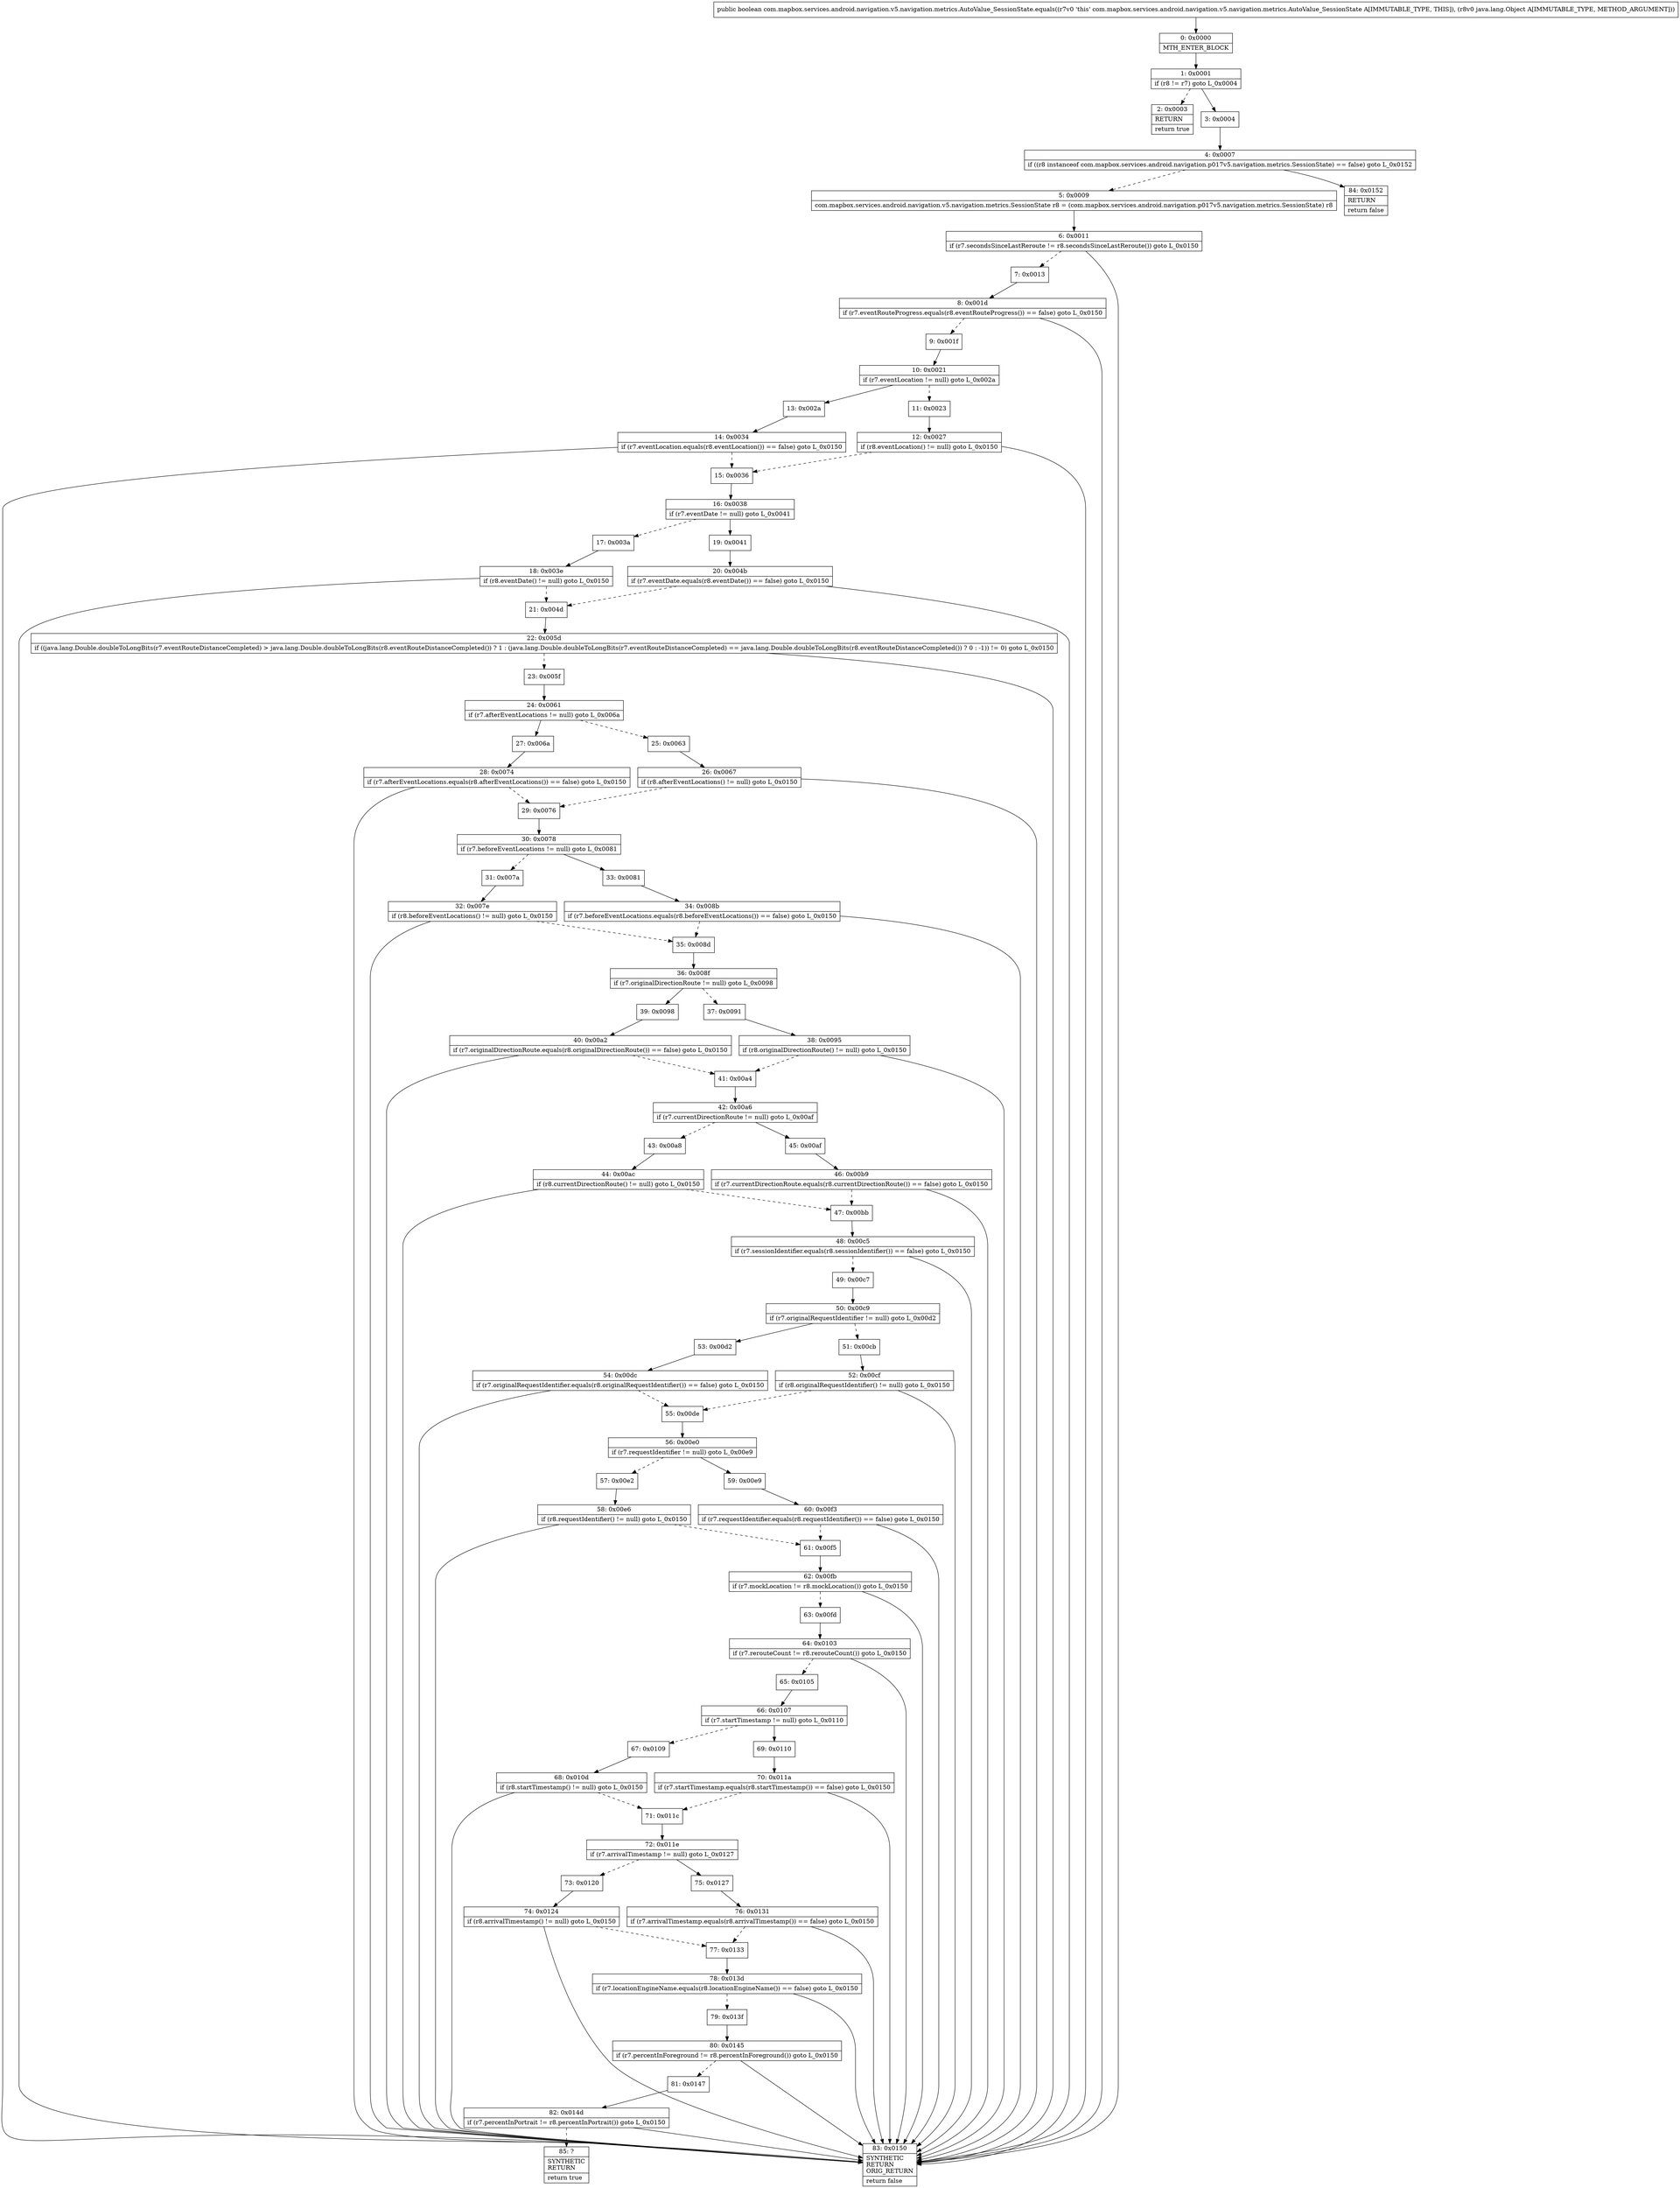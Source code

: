 digraph "CFG forcom.mapbox.services.android.navigation.v5.navigation.metrics.AutoValue_SessionState.equals(Ljava\/lang\/Object;)Z" {
Node_0 [shape=record,label="{0\:\ 0x0000|MTH_ENTER_BLOCK\l}"];
Node_1 [shape=record,label="{1\:\ 0x0001|if (r8 != r7) goto L_0x0004\l}"];
Node_2 [shape=record,label="{2\:\ 0x0003|RETURN\l|return true\l}"];
Node_3 [shape=record,label="{3\:\ 0x0004}"];
Node_4 [shape=record,label="{4\:\ 0x0007|if ((r8 instanceof com.mapbox.services.android.navigation.p017v5.navigation.metrics.SessionState) == false) goto L_0x0152\l}"];
Node_5 [shape=record,label="{5\:\ 0x0009|com.mapbox.services.android.navigation.v5.navigation.metrics.SessionState r8 = (com.mapbox.services.android.navigation.p017v5.navigation.metrics.SessionState) r8\l}"];
Node_6 [shape=record,label="{6\:\ 0x0011|if (r7.secondsSinceLastReroute != r8.secondsSinceLastReroute()) goto L_0x0150\l}"];
Node_7 [shape=record,label="{7\:\ 0x0013}"];
Node_8 [shape=record,label="{8\:\ 0x001d|if (r7.eventRouteProgress.equals(r8.eventRouteProgress()) == false) goto L_0x0150\l}"];
Node_9 [shape=record,label="{9\:\ 0x001f}"];
Node_10 [shape=record,label="{10\:\ 0x0021|if (r7.eventLocation != null) goto L_0x002a\l}"];
Node_11 [shape=record,label="{11\:\ 0x0023}"];
Node_12 [shape=record,label="{12\:\ 0x0027|if (r8.eventLocation() != null) goto L_0x0150\l}"];
Node_13 [shape=record,label="{13\:\ 0x002a}"];
Node_14 [shape=record,label="{14\:\ 0x0034|if (r7.eventLocation.equals(r8.eventLocation()) == false) goto L_0x0150\l}"];
Node_15 [shape=record,label="{15\:\ 0x0036}"];
Node_16 [shape=record,label="{16\:\ 0x0038|if (r7.eventDate != null) goto L_0x0041\l}"];
Node_17 [shape=record,label="{17\:\ 0x003a}"];
Node_18 [shape=record,label="{18\:\ 0x003e|if (r8.eventDate() != null) goto L_0x0150\l}"];
Node_19 [shape=record,label="{19\:\ 0x0041}"];
Node_20 [shape=record,label="{20\:\ 0x004b|if (r7.eventDate.equals(r8.eventDate()) == false) goto L_0x0150\l}"];
Node_21 [shape=record,label="{21\:\ 0x004d}"];
Node_22 [shape=record,label="{22\:\ 0x005d|if ((java.lang.Double.doubleToLongBits(r7.eventRouteDistanceCompleted) \> java.lang.Double.doubleToLongBits(r8.eventRouteDistanceCompleted()) ? 1 : (java.lang.Double.doubleToLongBits(r7.eventRouteDistanceCompleted) == java.lang.Double.doubleToLongBits(r8.eventRouteDistanceCompleted()) ? 0 : \-1)) != 0) goto L_0x0150\l}"];
Node_23 [shape=record,label="{23\:\ 0x005f}"];
Node_24 [shape=record,label="{24\:\ 0x0061|if (r7.afterEventLocations != null) goto L_0x006a\l}"];
Node_25 [shape=record,label="{25\:\ 0x0063}"];
Node_26 [shape=record,label="{26\:\ 0x0067|if (r8.afterEventLocations() != null) goto L_0x0150\l}"];
Node_27 [shape=record,label="{27\:\ 0x006a}"];
Node_28 [shape=record,label="{28\:\ 0x0074|if (r7.afterEventLocations.equals(r8.afterEventLocations()) == false) goto L_0x0150\l}"];
Node_29 [shape=record,label="{29\:\ 0x0076}"];
Node_30 [shape=record,label="{30\:\ 0x0078|if (r7.beforeEventLocations != null) goto L_0x0081\l}"];
Node_31 [shape=record,label="{31\:\ 0x007a}"];
Node_32 [shape=record,label="{32\:\ 0x007e|if (r8.beforeEventLocations() != null) goto L_0x0150\l}"];
Node_33 [shape=record,label="{33\:\ 0x0081}"];
Node_34 [shape=record,label="{34\:\ 0x008b|if (r7.beforeEventLocations.equals(r8.beforeEventLocations()) == false) goto L_0x0150\l}"];
Node_35 [shape=record,label="{35\:\ 0x008d}"];
Node_36 [shape=record,label="{36\:\ 0x008f|if (r7.originalDirectionRoute != null) goto L_0x0098\l}"];
Node_37 [shape=record,label="{37\:\ 0x0091}"];
Node_38 [shape=record,label="{38\:\ 0x0095|if (r8.originalDirectionRoute() != null) goto L_0x0150\l}"];
Node_39 [shape=record,label="{39\:\ 0x0098}"];
Node_40 [shape=record,label="{40\:\ 0x00a2|if (r7.originalDirectionRoute.equals(r8.originalDirectionRoute()) == false) goto L_0x0150\l}"];
Node_41 [shape=record,label="{41\:\ 0x00a4}"];
Node_42 [shape=record,label="{42\:\ 0x00a6|if (r7.currentDirectionRoute != null) goto L_0x00af\l}"];
Node_43 [shape=record,label="{43\:\ 0x00a8}"];
Node_44 [shape=record,label="{44\:\ 0x00ac|if (r8.currentDirectionRoute() != null) goto L_0x0150\l}"];
Node_45 [shape=record,label="{45\:\ 0x00af}"];
Node_46 [shape=record,label="{46\:\ 0x00b9|if (r7.currentDirectionRoute.equals(r8.currentDirectionRoute()) == false) goto L_0x0150\l}"];
Node_47 [shape=record,label="{47\:\ 0x00bb}"];
Node_48 [shape=record,label="{48\:\ 0x00c5|if (r7.sessionIdentifier.equals(r8.sessionIdentifier()) == false) goto L_0x0150\l}"];
Node_49 [shape=record,label="{49\:\ 0x00c7}"];
Node_50 [shape=record,label="{50\:\ 0x00c9|if (r7.originalRequestIdentifier != null) goto L_0x00d2\l}"];
Node_51 [shape=record,label="{51\:\ 0x00cb}"];
Node_52 [shape=record,label="{52\:\ 0x00cf|if (r8.originalRequestIdentifier() != null) goto L_0x0150\l}"];
Node_53 [shape=record,label="{53\:\ 0x00d2}"];
Node_54 [shape=record,label="{54\:\ 0x00dc|if (r7.originalRequestIdentifier.equals(r8.originalRequestIdentifier()) == false) goto L_0x0150\l}"];
Node_55 [shape=record,label="{55\:\ 0x00de}"];
Node_56 [shape=record,label="{56\:\ 0x00e0|if (r7.requestIdentifier != null) goto L_0x00e9\l}"];
Node_57 [shape=record,label="{57\:\ 0x00e2}"];
Node_58 [shape=record,label="{58\:\ 0x00e6|if (r8.requestIdentifier() != null) goto L_0x0150\l}"];
Node_59 [shape=record,label="{59\:\ 0x00e9}"];
Node_60 [shape=record,label="{60\:\ 0x00f3|if (r7.requestIdentifier.equals(r8.requestIdentifier()) == false) goto L_0x0150\l}"];
Node_61 [shape=record,label="{61\:\ 0x00f5}"];
Node_62 [shape=record,label="{62\:\ 0x00fb|if (r7.mockLocation != r8.mockLocation()) goto L_0x0150\l}"];
Node_63 [shape=record,label="{63\:\ 0x00fd}"];
Node_64 [shape=record,label="{64\:\ 0x0103|if (r7.rerouteCount != r8.rerouteCount()) goto L_0x0150\l}"];
Node_65 [shape=record,label="{65\:\ 0x0105}"];
Node_66 [shape=record,label="{66\:\ 0x0107|if (r7.startTimestamp != null) goto L_0x0110\l}"];
Node_67 [shape=record,label="{67\:\ 0x0109}"];
Node_68 [shape=record,label="{68\:\ 0x010d|if (r8.startTimestamp() != null) goto L_0x0150\l}"];
Node_69 [shape=record,label="{69\:\ 0x0110}"];
Node_70 [shape=record,label="{70\:\ 0x011a|if (r7.startTimestamp.equals(r8.startTimestamp()) == false) goto L_0x0150\l}"];
Node_71 [shape=record,label="{71\:\ 0x011c}"];
Node_72 [shape=record,label="{72\:\ 0x011e|if (r7.arrivalTimestamp != null) goto L_0x0127\l}"];
Node_73 [shape=record,label="{73\:\ 0x0120}"];
Node_74 [shape=record,label="{74\:\ 0x0124|if (r8.arrivalTimestamp() != null) goto L_0x0150\l}"];
Node_75 [shape=record,label="{75\:\ 0x0127}"];
Node_76 [shape=record,label="{76\:\ 0x0131|if (r7.arrivalTimestamp.equals(r8.arrivalTimestamp()) == false) goto L_0x0150\l}"];
Node_77 [shape=record,label="{77\:\ 0x0133}"];
Node_78 [shape=record,label="{78\:\ 0x013d|if (r7.locationEngineName.equals(r8.locationEngineName()) == false) goto L_0x0150\l}"];
Node_79 [shape=record,label="{79\:\ 0x013f}"];
Node_80 [shape=record,label="{80\:\ 0x0145|if (r7.percentInForeground != r8.percentInForeground()) goto L_0x0150\l}"];
Node_81 [shape=record,label="{81\:\ 0x0147}"];
Node_82 [shape=record,label="{82\:\ 0x014d|if (r7.percentInPortrait != r8.percentInPortrait()) goto L_0x0150\l}"];
Node_83 [shape=record,label="{83\:\ 0x0150|SYNTHETIC\lRETURN\lORIG_RETURN\l|return false\l}"];
Node_84 [shape=record,label="{84\:\ 0x0152|RETURN\l|return false\l}"];
Node_85 [shape=record,label="{85\:\ ?|SYNTHETIC\lRETURN\l|return true\l}"];
MethodNode[shape=record,label="{public boolean com.mapbox.services.android.navigation.v5.navigation.metrics.AutoValue_SessionState.equals((r7v0 'this' com.mapbox.services.android.navigation.v5.navigation.metrics.AutoValue_SessionState A[IMMUTABLE_TYPE, THIS]), (r8v0 java.lang.Object A[IMMUTABLE_TYPE, METHOD_ARGUMENT])) }"];
MethodNode -> Node_0;
Node_0 -> Node_1;
Node_1 -> Node_2[style=dashed];
Node_1 -> Node_3;
Node_3 -> Node_4;
Node_4 -> Node_5[style=dashed];
Node_4 -> Node_84;
Node_5 -> Node_6;
Node_6 -> Node_7[style=dashed];
Node_6 -> Node_83;
Node_7 -> Node_8;
Node_8 -> Node_9[style=dashed];
Node_8 -> Node_83;
Node_9 -> Node_10;
Node_10 -> Node_11[style=dashed];
Node_10 -> Node_13;
Node_11 -> Node_12;
Node_12 -> Node_83;
Node_12 -> Node_15[style=dashed];
Node_13 -> Node_14;
Node_14 -> Node_15[style=dashed];
Node_14 -> Node_83;
Node_15 -> Node_16;
Node_16 -> Node_17[style=dashed];
Node_16 -> Node_19;
Node_17 -> Node_18;
Node_18 -> Node_83;
Node_18 -> Node_21[style=dashed];
Node_19 -> Node_20;
Node_20 -> Node_21[style=dashed];
Node_20 -> Node_83;
Node_21 -> Node_22;
Node_22 -> Node_23[style=dashed];
Node_22 -> Node_83;
Node_23 -> Node_24;
Node_24 -> Node_25[style=dashed];
Node_24 -> Node_27;
Node_25 -> Node_26;
Node_26 -> Node_83;
Node_26 -> Node_29[style=dashed];
Node_27 -> Node_28;
Node_28 -> Node_29[style=dashed];
Node_28 -> Node_83;
Node_29 -> Node_30;
Node_30 -> Node_31[style=dashed];
Node_30 -> Node_33;
Node_31 -> Node_32;
Node_32 -> Node_83;
Node_32 -> Node_35[style=dashed];
Node_33 -> Node_34;
Node_34 -> Node_35[style=dashed];
Node_34 -> Node_83;
Node_35 -> Node_36;
Node_36 -> Node_37[style=dashed];
Node_36 -> Node_39;
Node_37 -> Node_38;
Node_38 -> Node_83;
Node_38 -> Node_41[style=dashed];
Node_39 -> Node_40;
Node_40 -> Node_41[style=dashed];
Node_40 -> Node_83;
Node_41 -> Node_42;
Node_42 -> Node_43[style=dashed];
Node_42 -> Node_45;
Node_43 -> Node_44;
Node_44 -> Node_83;
Node_44 -> Node_47[style=dashed];
Node_45 -> Node_46;
Node_46 -> Node_47[style=dashed];
Node_46 -> Node_83;
Node_47 -> Node_48;
Node_48 -> Node_49[style=dashed];
Node_48 -> Node_83;
Node_49 -> Node_50;
Node_50 -> Node_51[style=dashed];
Node_50 -> Node_53;
Node_51 -> Node_52;
Node_52 -> Node_83;
Node_52 -> Node_55[style=dashed];
Node_53 -> Node_54;
Node_54 -> Node_55[style=dashed];
Node_54 -> Node_83;
Node_55 -> Node_56;
Node_56 -> Node_57[style=dashed];
Node_56 -> Node_59;
Node_57 -> Node_58;
Node_58 -> Node_83;
Node_58 -> Node_61[style=dashed];
Node_59 -> Node_60;
Node_60 -> Node_61[style=dashed];
Node_60 -> Node_83;
Node_61 -> Node_62;
Node_62 -> Node_63[style=dashed];
Node_62 -> Node_83;
Node_63 -> Node_64;
Node_64 -> Node_65[style=dashed];
Node_64 -> Node_83;
Node_65 -> Node_66;
Node_66 -> Node_67[style=dashed];
Node_66 -> Node_69;
Node_67 -> Node_68;
Node_68 -> Node_83;
Node_68 -> Node_71[style=dashed];
Node_69 -> Node_70;
Node_70 -> Node_71[style=dashed];
Node_70 -> Node_83;
Node_71 -> Node_72;
Node_72 -> Node_73[style=dashed];
Node_72 -> Node_75;
Node_73 -> Node_74;
Node_74 -> Node_83;
Node_74 -> Node_77[style=dashed];
Node_75 -> Node_76;
Node_76 -> Node_77[style=dashed];
Node_76 -> Node_83;
Node_77 -> Node_78;
Node_78 -> Node_79[style=dashed];
Node_78 -> Node_83;
Node_79 -> Node_80;
Node_80 -> Node_81[style=dashed];
Node_80 -> Node_83;
Node_81 -> Node_82;
Node_82 -> Node_83;
Node_82 -> Node_85[style=dashed];
}

